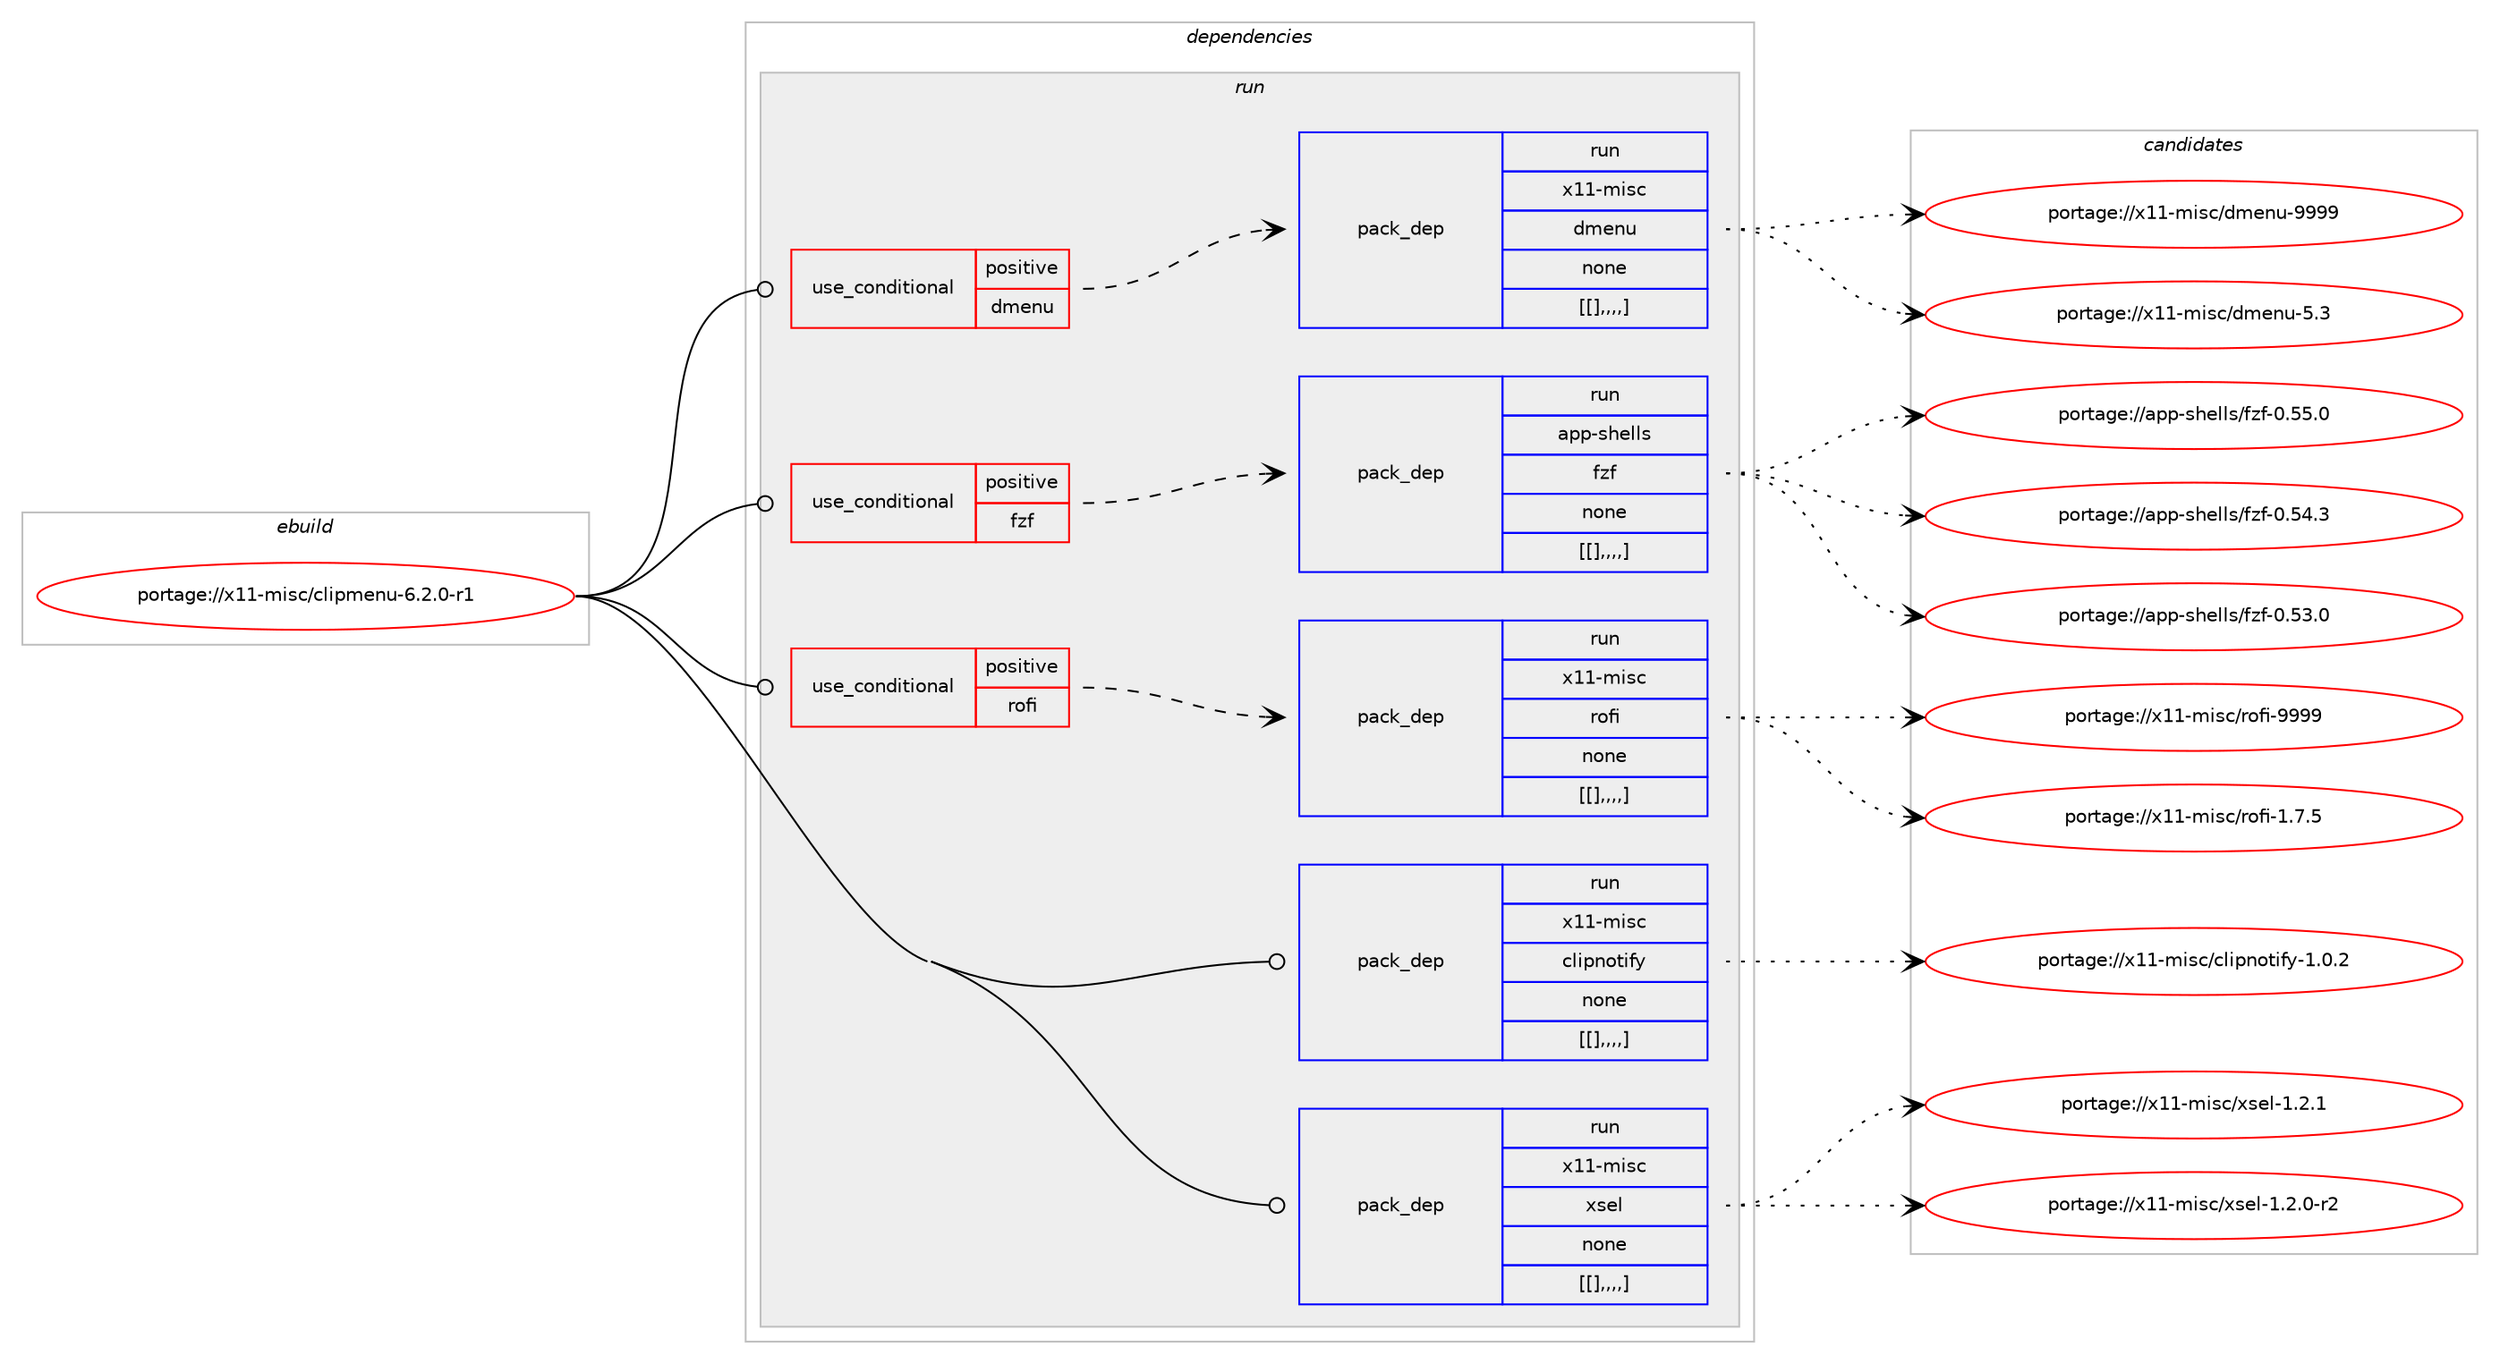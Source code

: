 digraph prolog {

# *************
# Graph options
# *************

newrank=true;
concentrate=true;
compound=true;
graph [rankdir=LR,fontname=Helvetica,fontsize=10,ranksep=1.5];#, ranksep=2.5, nodesep=0.2];
edge  [arrowhead=vee];
node  [fontname=Helvetica,fontsize=10];

# **********
# The ebuild
# **********

subgraph cluster_leftcol {
color=gray;
label=<<i>ebuild</i>>;
id [label="portage://x11-misc/clipmenu-6.2.0-r1", color=red, width=4, href="../x11-misc/clipmenu-6.2.0-r1.svg"];
}

# ****************
# The dependencies
# ****************

subgraph cluster_midcol {
color=gray;
label=<<i>dependencies</i>>;
subgraph cluster_compile {
fillcolor="#eeeeee";
style=filled;
label=<<i>compile</i>>;
}
subgraph cluster_compileandrun {
fillcolor="#eeeeee";
style=filled;
label=<<i>compile and run</i>>;
}
subgraph cluster_run {
fillcolor="#eeeeee";
style=filled;
label=<<i>run</i>>;
subgraph cond127413 {
dependency473968 [label=<<TABLE BORDER="0" CELLBORDER="1" CELLSPACING="0" CELLPADDING="4"><TR><TD ROWSPAN="3" CELLPADDING="10">use_conditional</TD></TR><TR><TD>positive</TD></TR><TR><TD>dmenu</TD></TR></TABLE>>, shape=none, color=red];
subgraph pack343150 {
dependency473969 [label=<<TABLE BORDER="0" CELLBORDER="1" CELLSPACING="0" CELLPADDING="4" WIDTH="220"><TR><TD ROWSPAN="6" CELLPADDING="30">pack_dep</TD></TR><TR><TD WIDTH="110">run</TD></TR><TR><TD>x11-misc</TD></TR><TR><TD>dmenu</TD></TR><TR><TD>none</TD></TR><TR><TD>[[],,,,]</TD></TR></TABLE>>, shape=none, color=blue];
}
dependency473968:e -> dependency473969:w [weight=20,style="dashed",arrowhead="vee"];
}
id:e -> dependency473968:w [weight=20,style="solid",arrowhead="odot"];
subgraph cond127414 {
dependency473970 [label=<<TABLE BORDER="0" CELLBORDER="1" CELLSPACING="0" CELLPADDING="4"><TR><TD ROWSPAN="3" CELLPADDING="10">use_conditional</TD></TR><TR><TD>positive</TD></TR><TR><TD>fzf</TD></TR></TABLE>>, shape=none, color=red];
subgraph pack343151 {
dependency473971 [label=<<TABLE BORDER="0" CELLBORDER="1" CELLSPACING="0" CELLPADDING="4" WIDTH="220"><TR><TD ROWSPAN="6" CELLPADDING="30">pack_dep</TD></TR><TR><TD WIDTH="110">run</TD></TR><TR><TD>app-shells</TD></TR><TR><TD>fzf</TD></TR><TR><TD>none</TD></TR><TR><TD>[[],,,,]</TD></TR></TABLE>>, shape=none, color=blue];
}
dependency473970:e -> dependency473971:w [weight=20,style="dashed",arrowhead="vee"];
}
id:e -> dependency473970:w [weight=20,style="solid",arrowhead="odot"];
subgraph cond127415 {
dependency473972 [label=<<TABLE BORDER="0" CELLBORDER="1" CELLSPACING="0" CELLPADDING="4"><TR><TD ROWSPAN="3" CELLPADDING="10">use_conditional</TD></TR><TR><TD>positive</TD></TR><TR><TD>rofi</TD></TR></TABLE>>, shape=none, color=red];
subgraph pack343152 {
dependency473973 [label=<<TABLE BORDER="0" CELLBORDER="1" CELLSPACING="0" CELLPADDING="4" WIDTH="220"><TR><TD ROWSPAN="6" CELLPADDING="30">pack_dep</TD></TR><TR><TD WIDTH="110">run</TD></TR><TR><TD>x11-misc</TD></TR><TR><TD>rofi</TD></TR><TR><TD>none</TD></TR><TR><TD>[[],,,,]</TD></TR></TABLE>>, shape=none, color=blue];
}
dependency473972:e -> dependency473973:w [weight=20,style="dashed",arrowhead="vee"];
}
id:e -> dependency473972:w [weight=20,style="solid",arrowhead="odot"];
subgraph pack343153 {
dependency473974 [label=<<TABLE BORDER="0" CELLBORDER="1" CELLSPACING="0" CELLPADDING="4" WIDTH="220"><TR><TD ROWSPAN="6" CELLPADDING="30">pack_dep</TD></TR><TR><TD WIDTH="110">run</TD></TR><TR><TD>x11-misc</TD></TR><TR><TD>clipnotify</TD></TR><TR><TD>none</TD></TR><TR><TD>[[],,,,]</TD></TR></TABLE>>, shape=none, color=blue];
}
id:e -> dependency473974:w [weight=20,style="solid",arrowhead="odot"];
subgraph pack343154 {
dependency473975 [label=<<TABLE BORDER="0" CELLBORDER="1" CELLSPACING="0" CELLPADDING="4" WIDTH="220"><TR><TD ROWSPAN="6" CELLPADDING="30">pack_dep</TD></TR><TR><TD WIDTH="110">run</TD></TR><TR><TD>x11-misc</TD></TR><TR><TD>xsel</TD></TR><TR><TD>none</TD></TR><TR><TD>[[],,,,]</TD></TR></TABLE>>, shape=none, color=blue];
}
id:e -> dependency473975:w [weight=20,style="solid",arrowhead="odot"];
}
}

# **************
# The candidates
# **************

subgraph cluster_choices {
rank=same;
color=gray;
label=<<i>candidates</i>>;

subgraph choice343150 {
color=black;
nodesep=1;
choice12049494510910511599471001091011101174557575757 [label="portage://x11-misc/dmenu-9999", color=red, width=4,href="../x11-misc/dmenu-9999.svg"];
choice120494945109105115994710010910111011745534651 [label="portage://x11-misc/dmenu-5.3", color=red, width=4,href="../x11-misc/dmenu-5.3.svg"];
dependency473969:e -> choice12049494510910511599471001091011101174557575757:w [style=dotted,weight="100"];
dependency473969:e -> choice120494945109105115994710010910111011745534651:w [style=dotted,weight="100"];
}
subgraph choice343151 {
color=black;
nodesep=1;
choice97112112451151041011081081154710212210245484653534648 [label="portage://app-shells/fzf-0.55.0", color=red, width=4,href="../app-shells/fzf-0.55.0.svg"];
choice97112112451151041011081081154710212210245484653524651 [label="portage://app-shells/fzf-0.54.3", color=red, width=4,href="../app-shells/fzf-0.54.3.svg"];
choice97112112451151041011081081154710212210245484653514648 [label="portage://app-shells/fzf-0.53.0", color=red, width=4,href="../app-shells/fzf-0.53.0.svg"];
dependency473971:e -> choice97112112451151041011081081154710212210245484653534648:w [style=dotted,weight="100"];
dependency473971:e -> choice97112112451151041011081081154710212210245484653524651:w [style=dotted,weight="100"];
dependency473971:e -> choice97112112451151041011081081154710212210245484653514648:w [style=dotted,weight="100"];
}
subgraph choice343152 {
color=black;
nodesep=1;
choice12049494510910511599471141111021054557575757 [label="portage://x11-misc/rofi-9999", color=red, width=4,href="../x11-misc/rofi-9999.svg"];
choice1204949451091051159947114111102105454946554653 [label="portage://x11-misc/rofi-1.7.5", color=red, width=4,href="../x11-misc/rofi-1.7.5.svg"];
dependency473973:e -> choice12049494510910511599471141111021054557575757:w [style=dotted,weight="100"];
dependency473973:e -> choice1204949451091051159947114111102105454946554653:w [style=dotted,weight="100"];
}
subgraph choice343153 {
color=black;
nodesep=1;
choice120494945109105115994799108105112110111116105102121454946484650 [label="portage://x11-misc/clipnotify-1.0.2", color=red, width=4,href="../x11-misc/clipnotify-1.0.2.svg"];
dependency473974:e -> choice120494945109105115994799108105112110111116105102121454946484650:w [style=dotted,weight="100"];
}
subgraph choice343154 {
color=black;
nodesep=1;
choice1204949451091051159947120115101108454946504649 [label="portage://x11-misc/xsel-1.2.1", color=red, width=4,href="../x11-misc/xsel-1.2.1.svg"];
choice12049494510910511599471201151011084549465046484511450 [label="portage://x11-misc/xsel-1.2.0-r2", color=red, width=4,href="../x11-misc/xsel-1.2.0-r2.svg"];
dependency473975:e -> choice1204949451091051159947120115101108454946504649:w [style=dotted,weight="100"];
dependency473975:e -> choice12049494510910511599471201151011084549465046484511450:w [style=dotted,weight="100"];
}
}

}
